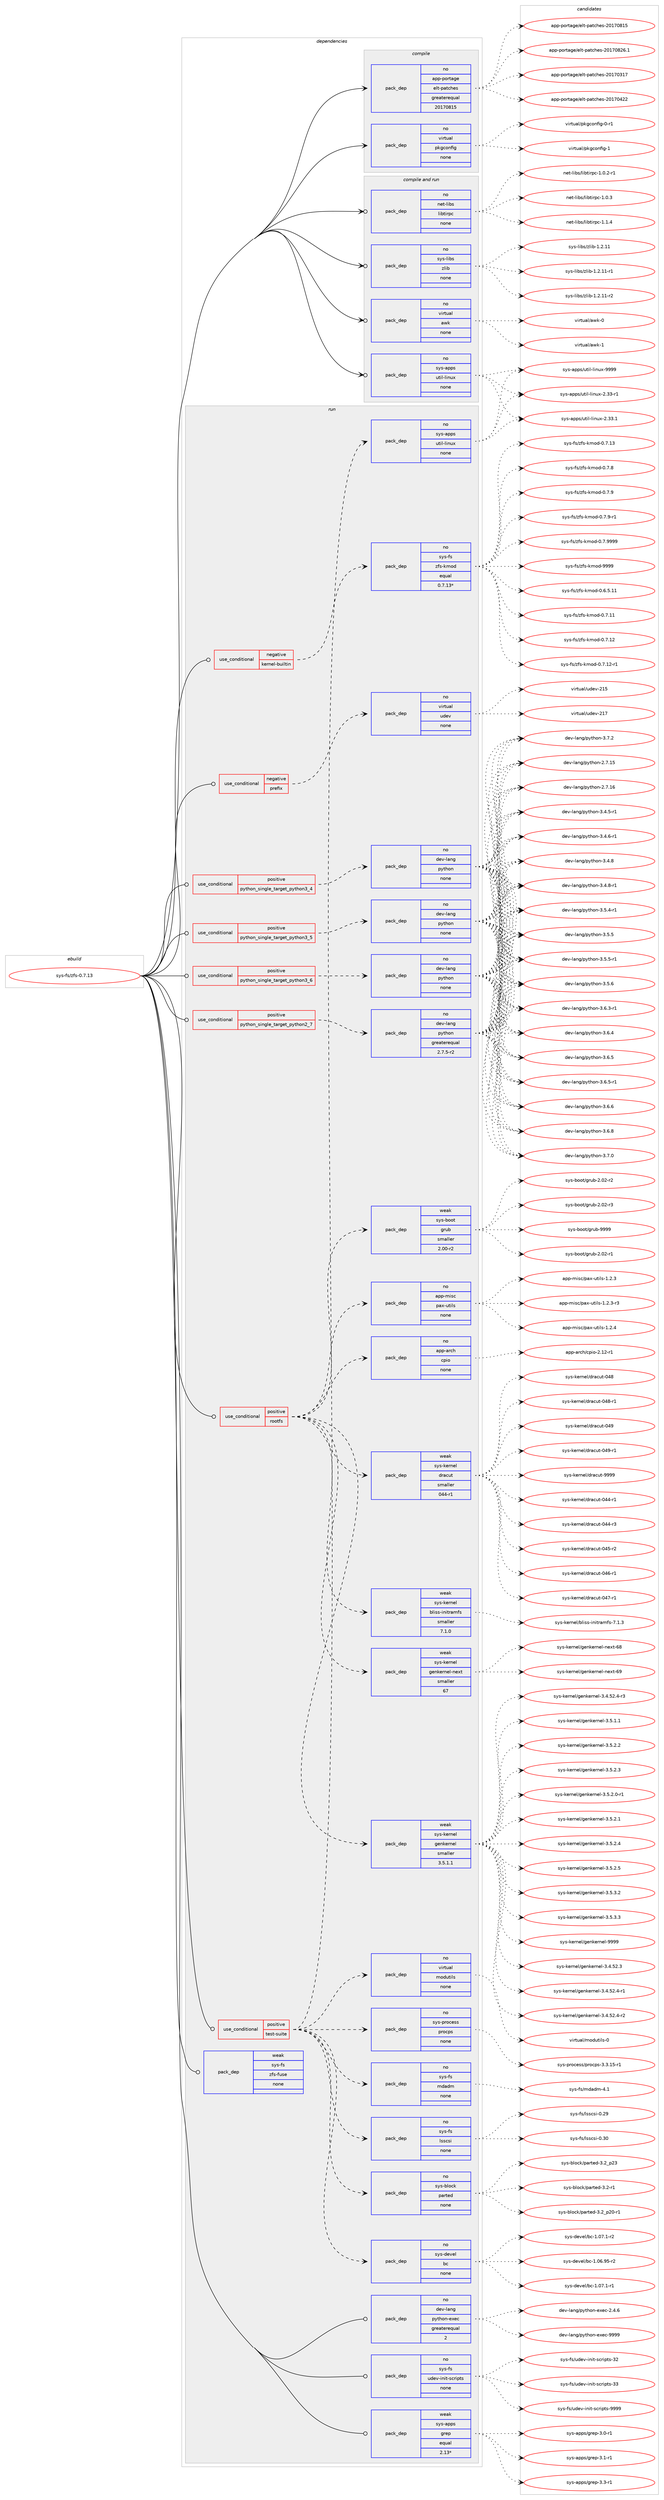 digraph prolog {

# *************
# Graph options
# *************

newrank=true;
concentrate=true;
compound=true;
graph [rankdir=LR,fontname=Helvetica,fontsize=10,ranksep=1.5];#, ranksep=2.5, nodesep=0.2];
edge  [arrowhead=vee];
node  [fontname=Helvetica,fontsize=10];

# **********
# The ebuild
# **********

subgraph cluster_leftcol {
color=gray;
rank=same;
label=<<i>ebuild</i>>;
id [label="sys-fs/zfs-0.7.13", color=red, width=4, href="../sys-fs/zfs-0.7.13.svg"];
}

# ****************
# The dependencies
# ****************

subgraph cluster_midcol {
color=gray;
label=<<i>dependencies</i>>;
subgraph cluster_compile {
fillcolor="#eeeeee";
style=filled;
label=<<i>compile</i>>;
subgraph pack2886 {
dependency3350 [label=<<TABLE BORDER="0" CELLBORDER="1" CELLSPACING="0" CELLPADDING="4" WIDTH="220"><TR><TD ROWSPAN="6" CELLPADDING="30">pack_dep</TD></TR><TR><TD WIDTH="110">no</TD></TR><TR><TD>app-portage</TD></TR><TR><TD>elt-patches</TD></TR><TR><TD>greaterequal</TD></TR><TR><TD>20170815</TD></TR></TABLE>>, shape=none, color=blue];
}
id:e -> dependency3350:w [weight=20,style="solid",arrowhead="vee"];
subgraph pack2887 {
dependency3351 [label=<<TABLE BORDER="0" CELLBORDER="1" CELLSPACING="0" CELLPADDING="4" WIDTH="220"><TR><TD ROWSPAN="6" CELLPADDING="30">pack_dep</TD></TR><TR><TD WIDTH="110">no</TD></TR><TR><TD>virtual</TD></TR><TR><TD>pkgconfig</TD></TR><TR><TD>none</TD></TR><TR><TD></TD></TR></TABLE>>, shape=none, color=blue];
}
id:e -> dependency3351:w [weight=20,style="solid",arrowhead="vee"];
}
subgraph cluster_compileandrun {
fillcolor="#eeeeee";
style=filled;
label=<<i>compile and run</i>>;
subgraph pack2888 {
dependency3352 [label=<<TABLE BORDER="0" CELLBORDER="1" CELLSPACING="0" CELLPADDING="4" WIDTH="220"><TR><TD ROWSPAN="6" CELLPADDING="30">pack_dep</TD></TR><TR><TD WIDTH="110">no</TD></TR><TR><TD>net-libs</TD></TR><TR><TD>libtirpc</TD></TR><TR><TD>none</TD></TR><TR><TD></TD></TR></TABLE>>, shape=none, color=blue];
}
id:e -> dependency3352:w [weight=20,style="solid",arrowhead="odotvee"];
subgraph pack2889 {
dependency3353 [label=<<TABLE BORDER="0" CELLBORDER="1" CELLSPACING="0" CELLPADDING="4" WIDTH="220"><TR><TD ROWSPAN="6" CELLPADDING="30">pack_dep</TD></TR><TR><TD WIDTH="110">no</TD></TR><TR><TD>sys-apps</TD></TR><TR><TD>util-linux</TD></TR><TR><TD>none</TD></TR><TR><TD></TD></TR></TABLE>>, shape=none, color=blue];
}
id:e -> dependency3353:w [weight=20,style="solid",arrowhead="odotvee"];
subgraph pack2890 {
dependency3354 [label=<<TABLE BORDER="0" CELLBORDER="1" CELLSPACING="0" CELLPADDING="4" WIDTH="220"><TR><TD ROWSPAN="6" CELLPADDING="30">pack_dep</TD></TR><TR><TD WIDTH="110">no</TD></TR><TR><TD>sys-libs</TD></TR><TR><TD>zlib</TD></TR><TR><TD>none</TD></TR><TR><TD></TD></TR></TABLE>>, shape=none, color=blue];
}
id:e -> dependency3354:w [weight=20,style="solid",arrowhead="odotvee"];
subgraph pack2891 {
dependency3355 [label=<<TABLE BORDER="0" CELLBORDER="1" CELLSPACING="0" CELLPADDING="4" WIDTH="220"><TR><TD ROWSPAN="6" CELLPADDING="30">pack_dep</TD></TR><TR><TD WIDTH="110">no</TD></TR><TR><TD>virtual</TD></TR><TR><TD>awk</TD></TR><TR><TD>none</TD></TR><TR><TD></TD></TR></TABLE>>, shape=none, color=blue];
}
id:e -> dependency3355:w [weight=20,style="solid",arrowhead="odotvee"];
}
subgraph cluster_run {
fillcolor="#eeeeee";
style=filled;
label=<<i>run</i>>;
subgraph cond372 {
dependency3356 [label=<<TABLE BORDER="0" CELLBORDER="1" CELLSPACING="0" CELLPADDING="4"><TR><TD ROWSPAN="3" CELLPADDING="10">use_conditional</TD></TR><TR><TD>negative</TD></TR><TR><TD>kernel-builtin</TD></TR></TABLE>>, shape=none, color=red];
subgraph pack2892 {
dependency3357 [label=<<TABLE BORDER="0" CELLBORDER="1" CELLSPACING="0" CELLPADDING="4" WIDTH="220"><TR><TD ROWSPAN="6" CELLPADDING="30">pack_dep</TD></TR><TR><TD WIDTH="110">no</TD></TR><TR><TD>sys-fs</TD></TR><TR><TD>zfs-kmod</TD></TR><TR><TD>equal</TD></TR><TR><TD>0.7.13*</TD></TR></TABLE>>, shape=none, color=blue];
}
dependency3356:e -> dependency3357:w [weight=20,style="dashed",arrowhead="vee"];
}
id:e -> dependency3356:w [weight=20,style="solid",arrowhead="odot"];
subgraph cond373 {
dependency3358 [label=<<TABLE BORDER="0" CELLBORDER="1" CELLSPACING="0" CELLPADDING="4"><TR><TD ROWSPAN="3" CELLPADDING="10">use_conditional</TD></TR><TR><TD>negative</TD></TR><TR><TD>prefix</TD></TR></TABLE>>, shape=none, color=red];
subgraph pack2893 {
dependency3359 [label=<<TABLE BORDER="0" CELLBORDER="1" CELLSPACING="0" CELLPADDING="4" WIDTH="220"><TR><TD ROWSPAN="6" CELLPADDING="30">pack_dep</TD></TR><TR><TD WIDTH="110">no</TD></TR><TR><TD>virtual</TD></TR><TR><TD>udev</TD></TR><TR><TD>none</TD></TR><TR><TD></TD></TR></TABLE>>, shape=none, color=blue];
}
dependency3358:e -> dependency3359:w [weight=20,style="dashed",arrowhead="vee"];
}
id:e -> dependency3358:w [weight=20,style="solid",arrowhead="odot"];
subgraph cond374 {
dependency3360 [label=<<TABLE BORDER="0" CELLBORDER="1" CELLSPACING="0" CELLPADDING="4"><TR><TD ROWSPAN="3" CELLPADDING="10">use_conditional</TD></TR><TR><TD>positive</TD></TR><TR><TD>python_single_target_python2_7</TD></TR></TABLE>>, shape=none, color=red];
subgraph pack2894 {
dependency3361 [label=<<TABLE BORDER="0" CELLBORDER="1" CELLSPACING="0" CELLPADDING="4" WIDTH="220"><TR><TD ROWSPAN="6" CELLPADDING="30">pack_dep</TD></TR><TR><TD WIDTH="110">no</TD></TR><TR><TD>dev-lang</TD></TR><TR><TD>python</TD></TR><TR><TD>greaterequal</TD></TR><TR><TD>2.7.5-r2</TD></TR></TABLE>>, shape=none, color=blue];
}
dependency3360:e -> dependency3361:w [weight=20,style="dashed",arrowhead="vee"];
}
id:e -> dependency3360:w [weight=20,style="solid",arrowhead="odot"];
subgraph cond375 {
dependency3362 [label=<<TABLE BORDER="0" CELLBORDER="1" CELLSPACING="0" CELLPADDING="4"><TR><TD ROWSPAN="3" CELLPADDING="10">use_conditional</TD></TR><TR><TD>positive</TD></TR><TR><TD>python_single_target_python3_4</TD></TR></TABLE>>, shape=none, color=red];
subgraph pack2895 {
dependency3363 [label=<<TABLE BORDER="0" CELLBORDER="1" CELLSPACING="0" CELLPADDING="4" WIDTH="220"><TR><TD ROWSPAN="6" CELLPADDING="30">pack_dep</TD></TR><TR><TD WIDTH="110">no</TD></TR><TR><TD>dev-lang</TD></TR><TR><TD>python</TD></TR><TR><TD>none</TD></TR><TR><TD></TD></TR></TABLE>>, shape=none, color=blue];
}
dependency3362:e -> dependency3363:w [weight=20,style="dashed",arrowhead="vee"];
}
id:e -> dependency3362:w [weight=20,style="solid",arrowhead="odot"];
subgraph cond376 {
dependency3364 [label=<<TABLE BORDER="0" CELLBORDER="1" CELLSPACING="0" CELLPADDING="4"><TR><TD ROWSPAN="3" CELLPADDING="10">use_conditional</TD></TR><TR><TD>positive</TD></TR><TR><TD>python_single_target_python3_5</TD></TR></TABLE>>, shape=none, color=red];
subgraph pack2896 {
dependency3365 [label=<<TABLE BORDER="0" CELLBORDER="1" CELLSPACING="0" CELLPADDING="4" WIDTH="220"><TR><TD ROWSPAN="6" CELLPADDING="30">pack_dep</TD></TR><TR><TD WIDTH="110">no</TD></TR><TR><TD>dev-lang</TD></TR><TR><TD>python</TD></TR><TR><TD>none</TD></TR><TR><TD></TD></TR></TABLE>>, shape=none, color=blue];
}
dependency3364:e -> dependency3365:w [weight=20,style="dashed",arrowhead="vee"];
}
id:e -> dependency3364:w [weight=20,style="solid",arrowhead="odot"];
subgraph cond377 {
dependency3366 [label=<<TABLE BORDER="0" CELLBORDER="1" CELLSPACING="0" CELLPADDING="4"><TR><TD ROWSPAN="3" CELLPADDING="10">use_conditional</TD></TR><TR><TD>positive</TD></TR><TR><TD>python_single_target_python3_6</TD></TR></TABLE>>, shape=none, color=red];
subgraph pack2897 {
dependency3367 [label=<<TABLE BORDER="0" CELLBORDER="1" CELLSPACING="0" CELLPADDING="4" WIDTH="220"><TR><TD ROWSPAN="6" CELLPADDING="30">pack_dep</TD></TR><TR><TD WIDTH="110">no</TD></TR><TR><TD>dev-lang</TD></TR><TR><TD>python</TD></TR><TR><TD>none</TD></TR><TR><TD></TD></TR></TABLE>>, shape=none, color=blue];
}
dependency3366:e -> dependency3367:w [weight=20,style="dashed",arrowhead="vee"];
}
id:e -> dependency3366:w [weight=20,style="solid",arrowhead="odot"];
subgraph cond378 {
dependency3368 [label=<<TABLE BORDER="0" CELLBORDER="1" CELLSPACING="0" CELLPADDING="4"><TR><TD ROWSPAN="3" CELLPADDING="10">use_conditional</TD></TR><TR><TD>positive</TD></TR><TR><TD>rootfs</TD></TR></TABLE>>, shape=none, color=red];
subgraph pack2898 {
dependency3369 [label=<<TABLE BORDER="0" CELLBORDER="1" CELLSPACING="0" CELLPADDING="4" WIDTH="220"><TR><TD ROWSPAN="6" CELLPADDING="30">pack_dep</TD></TR><TR><TD WIDTH="110">no</TD></TR><TR><TD>app-arch</TD></TR><TR><TD>cpio</TD></TR><TR><TD>none</TD></TR><TR><TD></TD></TR></TABLE>>, shape=none, color=blue];
}
dependency3368:e -> dependency3369:w [weight=20,style="dashed",arrowhead="vee"];
subgraph pack2899 {
dependency3370 [label=<<TABLE BORDER="0" CELLBORDER="1" CELLSPACING="0" CELLPADDING="4" WIDTH="220"><TR><TD ROWSPAN="6" CELLPADDING="30">pack_dep</TD></TR><TR><TD WIDTH="110">no</TD></TR><TR><TD>app-misc</TD></TR><TR><TD>pax-utils</TD></TR><TR><TD>none</TD></TR><TR><TD></TD></TR></TABLE>>, shape=none, color=blue];
}
dependency3368:e -> dependency3370:w [weight=20,style="dashed",arrowhead="vee"];
subgraph pack2900 {
dependency3371 [label=<<TABLE BORDER="0" CELLBORDER="1" CELLSPACING="0" CELLPADDING="4" WIDTH="220"><TR><TD ROWSPAN="6" CELLPADDING="30">pack_dep</TD></TR><TR><TD WIDTH="110">weak</TD></TR><TR><TD>sys-boot</TD></TR><TR><TD>grub</TD></TR><TR><TD>smaller</TD></TR><TR><TD>2.00-r2</TD></TR></TABLE>>, shape=none, color=blue];
}
dependency3368:e -> dependency3371:w [weight=20,style="dashed",arrowhead="vee"];
subgraph pack2901 {
dependency3372 [label=<<TABLE BORDER="0" CELLBORDER="1" CELLSPACING="0" CELLPADDING="4" WIDTH="220"><TR><TD ROWSPAN="6" CELLPADDING="30">pack_dep</TD></TR><TR><TD WIDTH="110">weak</TD></TR><TR><TD>sys-kernel</TD></TR><TR><TD>genkernel</TD></TR><TR><TD>smaller</TD></TR><TR><TD>3.5.1.1</TD></TR></TABLE>>, shape=none, color=blue];
}
dependency3368:e -> dependency3372:w [weight=20,style="dashed",arrowhead="vee"];
subgraph pack2902 {
dependency3373 [label=<<TABLE BORDER="0" CELLBORDER="1" CELLSPACING="0" CELLPADDING="4" WIDTH="220"><TR><TD ROWSPAN="6" CELLPADDING="30">pack_dep</TD></TR><TR><TD WIDTH="110">weak</TD></TR><TR><TD>sys-kernel</TD></TR><TR><TD>genkernel-next</TD></TR><TR><TD>smaller</TD></TR><TR><TD>67</TD></TR></TABLE>>, shape=none, color=blue];
}
dependency3368:e -> dependency3373:w [weight=20,style="dashed",arrowhead="vee"];
subgraph pack2903 {
dependency3374 [label=<<TABLE BORDER="0" CELLBORDER="1" CELLSPACING="0" CELLPADDING="4" WIDTH="220"><TR><TD ROWSPAN="6" CELLPADDING="30">pack_dep</TD></TR><TR><TD WIDTH="110">weak</TD></TR><TR><TD>sys-kernel</TD></TR><TR><TD>bliss-initramfs</TD></TR><TR><TD>smaller</TD></TR><TR><TD>7.1.0</TD></TR></TABLE>>, shape=none, color=blue];
}
dependency3368:e -> dependency3374:w [weight=20,style="dashed",arrowhead="vee"];
subgraph pack2904 {
dependency3375 [label=<<TABLE BORDER="0" CELLBORDER="1" CELLSPACING="0" CELLPADDING="4" WIDTH="220"><TR><TD ROWSPAN="6" CELLPADDING="30">pack_dep</TD></TR><TR><TD WIDTH="110">weak</TD></TR><TR><TD>sys-kernel</TD></TR><TR><TD>dracut</TD></TR><TR><TD>smaller</TD></TR><TR><TD>044-r1</TD></TR></TABLE>>, shape=none, color=blue];
}
dependency3368:e -> dependency3375:w [weight=20,style="dashed",arrowhead="vee"];
}
id:e -> dependency3368:w [weight=20,style="solid",arrowhead="odot"];
subgraph cond379 {
dependency3376 [label=<<TABLE BORDER="0" CELLBORDER="1" CELLSPACING="0" CELLPADDING="4"><TR><TD ROWSPAN="3" CELLPADDING="10">use_conditional</TD></TR><TR><TD>positive</TD></TR><TR><TD>test-suite</TD></TR></TABLE>>, shape=none, color=red];
subgraph pack2905 {
dependency3377 [label=<<TABLE BORDER="0" CELLBORDER="1" CELLSPACING="0" CELLPADDING="4" WIDTH="220"><TR><TD ROWSPAN="6" CELLPADDING="30">pack_dep</TD></TR><TR><TD WIDTH="110">no</TD></TR><TR><TD>sys-apps</TD></TR><TR><TD>util-linux</TD></TR><TR><TD>none</TD></TR><TR><TD></TD></TR></TABLE>>, shape=none, color=blue];
}
dependency3376:e -> dependency3377:w [weight=20,style="dashed",arrowhead="vee"];
subgraph pack2906 {
dependency3378 [label=<<TABLE BORDER="0" CELLBORDER="1" CELLSPACING="0" CELLPADDING="4" WIDTH="220"><TR><TD ROWSPAN="6" CELLPADDING="30">pack_dep</TD></TR><TR><TD WIDTH="110">no</TD></TR><TR><TD>sys-devel</TD></TR><TR><TD>bc</TD></TR><TR><TD>none</TD></TR><TR><TD></TD></TR></TABLE>>, shape=none, color=blue];
}
dependency3376:e -> dependency3378:w [weight=20,style="dashed",arrowhead="vee"];
subgraph pack2907 {
dependency3379 [label=<<TABLE BORDER="0" CELLBORDER="1" CELLSPACING="0" CELLPADDING="4" WIDTH="220"><TR><TD ROWSPAN="6" CELLPADDING="30">pack_dep</TD></TR><TR><TD WIDTH="110">no</TD></TR><TR><TD>sys-block</TD></TR><TR><TD>parted</TD></TR><TR><TD>none</TD></TR><TR><TD></TD></TR></TABLE>>, shape=none, color=blue];
}
dependency3376:e -> dependency3379:w [weight=20,style="dashed",arrowhead="vee"];
subgraph pack2908 {
dependency3380 [label=<<TABLE BORDER="0" CELLBORDER="1" CELLSPACING="0" CELLPADDING="4" WIDTH="220"><TR><TD ROWSPAN="6" CELLPADDING="30">pack_dep</TD></TR><TR><TD WIDTH="110">no</TD></TR><TR><TD>sys-fs</TD></TR><TR><TD>lsscsi</TD></TR><TR><TD>none</TD></TR><TR><TD></TD></TR></TABLE>>, shape=none, color=blue];
}
dependency3376:e -> dependency3380:w [weight=20,style="dashed",arrowhead="vee"];
subgraph pack2909 {
dependency3381 [label=<<TABLE BORDER="0" CELLBORDER="1" CELLSPACING="0" CELLPADDING="4" WIDTH="220"><TR><TD ROWSPAN="6" CELLPADDING="30">pack_dep</TD></TR><TR><TD WIDTH="110">no</TD></TR><TR><TD>sys-fs</TD></TR><TR><TD>mdadm</TD></TR><TR><TD>none</TD></TR><TR><TD></TD></TR></TABLE>>, shape=none, color=blue];
}
dependency3376:e -> dependency3381:w [weight=20,style="dashed",arrowhead="vee"];
subgraph pack2910 {
dependency3382 [label=<<TABLE BORDER="0" CELLBORDER="1" CELLSPACING="0" CELLPADDING="4" WIDTH="220"><TR><TD ROWSPAN="6" CELLPADDING="30">pack_dep</TD></TR><TR><TD WIDTH="110">no</TD></TR><TR><TD>sys-process</TD></TR><TR><TD>procps</TD></TR><TR><TD>none</TD></TR><TR><TD></TD></TR></TABLE>>, shape=none, color=blue];
}
dependency3376:e -> dependency3382:w [weight=20,style="dashed",arrowhead="vee"];
subgraph pack2911 {
dependency3383 [label=<<TABLE BORDER="0" CELLBORDER="1" CELLSPACING="0" CELLPADDING="4" WIDTH="220"><TR><TD ROWSPAN="6" CELLPADDING="30">pack_dep</TD></TR><TR><TD WIDTH="110">no</TD></TR><TR><TD>virtual</TD></TR><TR><TD>modutils</TD></TR><TR><TD>none</TD></TR><TR><TD></TD></TR></TABLE>>, shape=none, color=blue];
}
dependency3376:e -> dependency3383:w [weight=20,style="dashed",arrowhead="vee"];
}
id:e -> dependency3376:w [weight=20,style="solid",arrowhead="odot"];
subgraph pack2912 {
dependency3384 [label=<<TABLE BORDER="0" CELLBORDER="1" CELLSPACING="0" CELLPADDING="4" WIDTH="220"><TR><TD ROWSPAN="6" CELLPADDING="30">pack_dep</TD></TR><TR><TD WIDTH="110">no</TD></TR><TR><TD>dev-lang</TD></TR><TR><TD>python-exec</TD></TR><TR><TD>greaterequal</TD></TR><TR><TD>2</TD></TR></TABLE>>, shape=none, color=blue];
}
id:e -> dependency3384:w [weight=20,style="solid",arrowhead="odot"];
subgraph pack2913 {
dependency3385 [label=<<TABLE BORDER="0" CELLBORDER="1" CELLSPACING="0" CELLPADDING="4" WIDTH="220"><TR><TD ROWSPAN="6" CELLPADDING="30">pack_dep</TD></TR><TR><TD WIDTH="110">no</TD></TR><TR><TD>sys-fs</TD></TR><TR><TD>udev-init-scripts</TD></TR><TR><TD>none</TD></TR><TR><TD></TD></TR></TABLE>>, shape=none, color=blue];
}
id:e -> dependency3385:w [weight=20,style="solid",arrowhead="odot"];
subgraph pack2914 {
dependency3386 [label=<<TABLE BORDER="0" CELLBORDER="1" CELLSPACING="0" CELLPADDING="4" WIDTH="220"><TR><TD ROWSPAN="6" CELLPADDING="30">pack_dep</TD></TR><TR><TD WIDTH="110">weak</TD></TR><TR><TD>sys-apps</TD></TR><TR><TD>grep</TD></TR><TR><TD>equal</TD></TR><TR><TD>2.13*</TD></TR></TABLE>>, shape=none, color=blue];
}
id:e -> dependency3386:w [weight=20,style="solid",arrowhead="odot"];
subgraph pack2915 {
dependency3387 [label=<<TABLE BORDER="0" CELLBORDER="1" CELLSPACING="0" CELLPADDING="4" WIDTH="220"><TR><TD ROWSPAN="6" CELLPADDING="30">pack_dep</TD></TR><TR><TD WIDTH="110">weak</TD></TR><TR><TD>sys-fs</TD></TR><TR><TD>zfs-fuse</TD></TR><TR><TD>none</TD></TR><TR><TD></TD></TR></TABLE>>, shape=none, color=blue];
}
id:e -> dependency3387:w [weight=20,style="solid",arrowhead="odot"];
}
}

# **************
# The candidates
# **************

subgraph cluster_choices {
rank=same;
color=gray;
label=<<i>candidates</i>>;

subgraph choice2886 {
color=black;
nodesep=1;
choice97112112451121111141169710310147101108116451129711699104101115455048495548514955 [label="app-portage/elt-patches-20170317", color=red, width=4,href="../app-portage/elt-patches-20170317.svg"];
choice97112112451121111141169710310147101108116451129711699104101115455048495548525050 [label="app-portage/elt-patches-20170422", color=red, width=4,href="../app-portage/elt-patches-20170422.svg"];
choice97112112451121111141169710310147101108116451129711699104101115455048495548564953 [label="app-portage/elt-patches-20170815", color=red, width=4,href="../app-portage/elt-patches-20170815.svg"];
choice971121124511211111411697103101471011081164511297116991041011154550484955485650544649 [label="app-portage/elt-patches-20170826.1", color=red, width=4,href="../app-portage/elt-patches-20170826.1.svg"];
dependency3350:e -> choice97112112451121111141169710310147101108116451129711699104101115455048495548514955:w [style=dotted,weight="100"];
dependency3350:e -> choice97112112451121111141169710310147101108116451129711699104101115455048495548525050:w [style=dotted,weight="100"];
dependency3350:e -> choice97112112451121111141169710310147101108116451129711699104101115455048495548564953:w [style=dotted,weight="100"];
dependency3350:e -> choice971121124511211111411697103101471011081164511297116991041011154550484955485650544649:w [style=dotted,weight="100"];
}
subgraph choice2887 {
color=black;
nodesep=1;
choice11810511411611797108471121071039911111010210510345484511449 [label="virtual/pkgconfig-0-r1", color=red, width=4,href="../virtual/pkgconfig-0-r1.svg"];
choice1181051141161179710847112107103991111101021051034549 [label="virtual/pkgconfig-1", color=red, width=4,href="../virtual/pkgconfig-1.svg"];
dependency3351:e -> choice11810511411611797108471121071039911111010210510345484511449:w [style=dotted,weight="100"];
dependency3351:e -> choice1181051141161179710847112107103991111101021051034549:w [style=dotted,weight="100"];
}
subgraph choice2888 {
color=black;
nodesep=1;
choice11010111645108105981154710810598116105114112994549464846504511449 [label="net-libs/libtirpc-1.0.2-r1", color=red, width=4,href="../net-libs/libtirpc-1.0.2-r1.svg"];
choice1101011164510810598115471081059811610511411299454946484651 [label="net-libs/libtirpc-1.0.3", color=red, width=4,href="../net-libs/libtirpc-1.0.3.svg"];
choice1101011164510810598115471081059811610511411299454946494652 [label="net-libs/libtirpc-1.1.4", color=red, width=4,href="../net-libs/libtirpc-1.1.4.svg"];
dependency3352:e -> choice11010111645108105981154710810598116105114112994549464846504511449:w [style=dotted,weight="100"];
dependency3352:e -> choice1101011164510810598115471081059811610511411299454946484651:w [style=dotted,weight="100"];
dependency3352:e -> choice1101011164510810598115471081059811610511411299454946494652:w [style=dotted,weight="100"];
}
subgraph choice2889 {
color=black;
nodesep=1;
choice1151211154597112112115471171161051084510810511011712045504651514511449 [label="sys-apps/util-linux-2.33-r1", color=red, width=4,href="../sys-apps/util-linux-2.33-r1.svg"];
choice1151211154597112112115471171161051084510810511011712045504651514649 [label="sys-apps/util-linux-2.33.1", color=red, width=4,href="../sys-apps/util-linux-2.33.1.svg"];
choice115121115459711211211547117116105108451081051101171204557575757 [label="sys-apps/util-linux-9999", color=red, width=4,href="../sys-apps/util-linux-9999.svg"];
dependency3353:e -> choice1151211154597112112115471171161051084510810511011712045504651514511449:w [style=dotted,weight="100"];
dependency3353:e -> choice1151211154597112112115471171161051084510810511011712045504651514649:w [style=dotted,weight="100"];
dependency3353:e -> choice115121115459711211211547117116105108451081051101171204557575757:w [style=dotted,weight="100"];
}
subgraph choice2890 {
color=black;
nodesep=1;
choice1151211154510810598115471221081059845494650464949 [label="sys-libs/zlib-1.2.11", color=red, width=4,href="../sys-libs/zlib-1.2.11.svg"];
choice11512111545108105981154712210810598454946504649494511449 [label="sys-libs/zlib-1.2.11-r1", color=red, width=4,href="../sys-libs/zlib-1.2.11-r1.svg"];
choice11512111545108105981154712210810598454946504649494511450 [label="sys-libs/zlib-1.2.11-r2", color=red, width=4,href="../sys-libs/zlib-1.2.11-r2.svg"];
dependency3354:e -> choice1151211154510810598115471221081059845494650464949:w [style=dotted,weight="100"];
dependency3354:e -> choice11512111545108105981154712210810598454946504649494511449:w [style=dotted,weight="100"];
dependency3354:e -> choice11512111545108105981154712210810598454946504649494511450:w [style=dotted,weight="100"];
}
subgraph choice2891 {
color=black;
nodesep=1;
choice1181051141161179710847971191074548 [label="virtual/awk-0", color=red, width=4,href="../virtual/awk-0.svg"];
choice1181051141161179710847971191074549 [label="virtual/awk-1", color=red, width=4,href="../virtual/awk-1.svg"];
dependency3355:e -> choice1181051141161179710847971191074548:w [style=dotted,weight="100"];
dependency3355:e -> choice1181051141161179710847971191074549:w [style=dotted,weight="100"];
}
subgraph choice2892 {
color=black;
nodesep=1;
choice115121115451021154712210211545107109111100454846544653464949 [label="sys-fs/zfs-kmod-0.6.5.11", color=red, width=4,href="../sys-fs/zfs-kmod-0.6.5.11.svg"];
choice11512111545102115471221021154510710911110045484655464949 [label="sys-fs/zfs-kmod-0.7.11", color=red, width=4,href="../sys-fs/zfs-kmod-0.7.11.svg"];
choice11512111545102115471221021154510710911110045484655464950 [label="sys-fs/zfs-kmod-0.7.12", color=red, width=4,href="../sys-fs/zfs-kmod-0.7.12.svg"];
choice115121115451021154712210211545107109111100454846554649504511449 [label="sys-fs/zfs-kmod-0.7.12-r1", color=red, width=4,href="../sys-fs/zfs-kmod-0.7.12-r1.svg"];
choice11512111545102115471221021154510710911110045484655464951 [label="sys-fs/zfs-kmod-0.7.13", color=red, width=4,href="../sys-fs/zfs-kmod-0.7.13.svg"];
choice115121115451021154712210211545107109111100454846554656 [label="sys-fs/zfs-kmod-0.7.8", color=red, width=4,href="../sys-fs/zfs-kmod-0.7.8.svg"];
choice115121115451021154712210211545107109111100454846554657 [label="sys-fs/zfs-kmod-0.7.9", color=red, width=4,href="../sys-fs/zfs-kmod-0.7.9.svg"];
choice1151211154510211547122102115451071091111004548465546574511449 [label="sys-fs/zfs-kmod-0.7.9-r1", color=red, width=4,href="../sys-fs/zfs-kmod-0.7.9-r1.svg"];
choice115121115451021154712210211545107109111100454846554657575757 [label="sys-fs/zfs-kmod-0.7.9999", color=red, width=4,href="../sys-fs/zfs-kmod-0.7.9999.svg"];
choice1151211154510211547122102115451071091111004557575757 [label="sys-fs/zfs-kmod-9999", color=red, width=4,href="../sys-fs/zfs-kmod-9999.svg"];
dependency3357:e -> choice115121115451021154712210211545107109111100454846544653464949:w [style=dotted,weight="100"];
dependency3357:e -> choice11512111545102115471221021154510710911110045484655464949:w [style=dotted,weight="100"];
dependency3357:e -> choice11512111545102115471221021154510710911110045484655464950:w [style=dotted,weight="100"];
dependency3357:e -> choice115121115451021154712210211545107109111100454846554649504511449:w [style=dotted,weight="100"];
dependency3357:e -> choice11512111545102115471221021154510710911110045484655464951:w [style=dotted,weight="100"];
dependency3357:e -> choice115121115451021154712210211545107109111100454846554656:w [style=dotted,weight="100"];
dependency3357:e -> choice115121115451021154712210211545107109111100454846554657:w [style=dotted,weight="100"];
dependency3357:e -> choice1151211154510211547122102115451071091111004548465546574511449:w [style=dotted,weight="100"];
dependency3357:e -> choice115121115451021154712210211545107109111100454846554657575757:w [style=dotted,weight="100"];
dependency3357:e -> choice1151211154510211547122102115451071091111004557575757:w [style=dotted,weight="100"];
}
subgraph choice2893 {
color=black;
nodesep=1;
choice118105114116117971084711710010111845504953 [label="virtual/udev-215", color=red, width=4,href="../virtual/udev-215.svg"];
choice118105114116117971084711710010111845504955 [label="virtual/udev-217", color=red, width=4,href="../virtual/udev-217.svg"];
dependency3359:e -> choice118105114116117971084711710010111845504953:w [style=dotted,weight="100"];
dependency3359:e -> choice118105114116117971084711710010111845504955:w [style=dotted,weight="100"];
}
subgraph choice2894 {
color=black;
nodesep=1;
choice10010111845108971101034711212111610411111045504655464953 [label="dev-lang/python-2.7.15", color=red, width=4,href="../dev-lang/python-2.7.15.svg"];
choice10010111845108971101034711212111610411111045504655464954 [label="dev-lang/python-2.7.16", color=red, width=4,href="../dev-lang/python-2.7.16.svg"];
choice1001011184510897110103471121211161041111104551465246534511449 [label="dev-lang/python-3.4.5-r1", color=red, width=4,href="../dev-lang/python-3.4.5-r1.svg"];
choice1001011184510897110103471121211161041111104551465246544511449 [label="dev-lang/python-3.4.6-r1", color=red, width=4,href="../dev-lang/python-3.4.6-r1.svg"];
choice100101118451089711010347112121116104111110455146524656 [label="dev-lang/python-3.4.8", color=red, width=4,href="../dev-lang/python-3.4.8.svg"];
choice1001011184510897110103471121211161041111104551465246564511449 [label="dev-lang/python-3.4.8-r1", color=red, width=4,href="../dev-lang/python-3.4.8-r1.svg"];
choice1001011184510897110103471121211161041111104551465346524511449 [label="dev-lang/python-3.5.4-r1", color=red, width=4,href="../dev-lang/python-3.5.4-r1.svg"];
choice100101118451089711010347112121116104111110455146534653 [label="dev-lang/python-3.5.5", color=red, width=4,href="../dev-lang/python-3.5.5.svg"];
choice1001011184510897110103471121211161041111104551465346534511449 [label="dev-lang/python-3.5.5-r1", color=red, width=4,href="../dev-lang/python-3.5.5-r1.svg"];
choice100101118451089711010347112121116104111110455146534654 [label="dev-lang/python-3.5.6", color=red, width=4,href="../dev-lang/python-3.5.6.svg"];
choice1001011184510897110103471121211161041111104551465446514511449 [label="dev-lang/python-3.6.3-r1", color=red, width=4,href="../dev-lang/python-3.6.3-r1.svg"];
choice100101118451089711010347112121116104111110455146544652 [label="dev-lang/python-3.6.4", color=red, width=4,href="../dev-lang/python-3.6.4.svg"];
choice100101118451089711010347112121116104111110455146544653 [label="dev-lang/python-3.6.5", color=red, width=4,href="../dev-lang/python-3.6.5.svg"];
choice1001011184510897110103471121211161041111104551465446534511449 [label="dev-lang/python-3.6.5-r1", color=red, width=4,href="../dev-lang/python-3.6.5-r1.svg"];
choice100101118451089711010347112121116104111110455146544654 [label="dev-lang/python-3.6.6", color=red, width=4,href="../dev-lang/python-3.6.6.svg"];
choice100101118451089711010347112121116104111110455146544656 [label="dev-lang/python-3.6.8", color=red, width=4,href="../dev-lang/python-3.6.8.svg"];
choice100101118451089711010347112121116104111110455146554648 [label="dev-lang/python-3.7.0", color=red, width=4,href="../dev-lang/python-3.7.0.svg"];
choice100101118451089711010347112121116104111110455146554650 [label="dev-lang/python-3.7.2", color=red, width=4,href="../dev-lang/python-3.7.2.svg"];
dependency3361:e -> choice10010111845108971101034711212111610411111045504655464953:w [style=dotted,weight="100"];
dependency3361:e -> choice10010111845108971101034711212111610411111045504655464954:w [style=dotted,weight="100"];
dependency3361:e -> choice1001011184510897110103471121211161041111104551465246534511449:w [style=dotted,weight="100"];
dependency3361:e -> choice1001011184510897110103471121211161041111104551465246544511449:w [style=dotted,weight="100"];
dependency3361:e -> choice100101118451089711010347112121116104111110455146524656:w [style=dotted,weight="100"];
dependency3361:e -> choice1001011184510897110103471121211161041111104551465246564511449:w [style=dotted,weight="100"];
dependency3361:e -> choice1001011184510897110103471121211161041111104551465346524511449:w [style=dotted,weight="100"];
dependency3361:e -> choice100101118451089711010347112121116104111110455146534653:w [style=dotted,weight="100"];
dependency3361:e -> choice1001011184510897110103471121211161041111104551465346534511449:w [style=dotted,weight="100"];
dependency3361:e -> choice100101118451089711010347112121116104111110455146534654:w [style=dotted,weight="100"];
dependency3361:e -> choice1001011184510897110103471121211161041111104551465446514511449:w [style=dotted,weight="100"];
dependency3361:e -> choice100101118451089711010347112121116104111110455146544652:w [style=dotted,weight="100"];
dependency3361:e -> choice100101118451089711010347112121116104111110455146544653:w [style=dotted,weight="100"];
dependency3361:e -> choice1001011184510897110103471121211161041111104551465446534511449:w [style=dotted,weight="100"];
dependency3361:e -> choice100101118451089711010347112121116104111110455146544654:w [style=dotted,weight="100"];
dependency3361:e -> choice100101118451089711010347112121116104111110455146544656:w [style=dotted,weight="100"];
dependency3361:e -> choice100101118451089711010347112121116104111110455146554648:w [style=dotted,weight="100"];
dependency3361:e -> choice100101118451089711010347112121116104111110455146554650:w [style=dotted,weight="100"];
}
subgraph choice2895 {
color=black;
nodesep=1;
choice10010111845108971101034711212111610411111045504655464953 [label="dev-lang/python-2.7.15", color=red, width=4,href="../dev-lang/python-2.7.15.svg"];
choice10010111845108971101034711212111610411111045504655464954 [label="dev-lang/python-2.7.16", color=red, width=4,href="../dev-lang/python-2.7.16.svg"];
choice1001011184510897110103471121211161041111104551465246534511449 [label="dev-lang/python-3.4.5-r1", color=red, width=4,href="../dev-lang/python-3.4.5-r1.svg"];
choice1001011184510897110103471121211161041111104551465246544511449 [label="dev-lang/python-3.4.6-r1", color=red, width=4,href="../dev-lang/python-3.4.6-r1.svg"];
choice100101118451089711010347112121116104111110455146524656 [label="dev-lang/python-3.4.8", color=red, width=4,href="../dev-lang/python-3.4.8.svg"];
choice1001011184510897110103471121211161041111104551465246564511449 [label="dev-lang/python-3.4.8-r1", color=red, width=4,href="../dev-lang/python-3.4.8-r1.svg"];
choice1001011184510897110103471121211161041111104551465346524511449 [label="dev-lang/python-3.5.4-r1", color=red, width=4,href="../dev-lang/python-3.5.4-r1.svg"];
choice100101118451089711010347112121116104111110455146534653 [label="dev-lang/python-3.5.5", color=red, width=4,href="../dev-lang/python-3.5.5.svg"];
choice1001011184510897110103471121211161041111104551465346534511449 [label="dev-lang/python-3.5.5-r1", color=red, width=4,href="../dev-lang/python-3.5.5-r1.svg"];
choice100101118451089711010347112121116104111110455146534654 [label="dev-lang/python-3.5.6", color=red, width=4,href="../dev-lang/python-3.5.6.svg"];
choice1001011184510897110103471121211161041111104551465446514511449 [label="dev-lang/python-3.6.3-r1", color=red, width=4,href="../dev-lang/python-3.6.3-r1.svg"];
choice100101118451089711010347112121116104111110455146544652 [label="dev-lang/python-3.6.4", color=red, width=4,href="../dev-lang/python-3.6.4.svg"];
choice100101118451089711010347112121116104111110455146544653 [label="dev-lang/python-3.6.5", color=red, width=4,href="../dev-lang/python-3.6.5.svg"];
choice1001011184510897110103471121211161041111104551465446534511449 [label="dev-lang/python-3.6.5-r1", color=red, width=4,href="../dev-lang/python-3.6.5-r1.svg"];
choice100101118451089711010347112121116104111110455146544654 [label="dev-lang/python-3.6.6", color=red, width=4,href="../dev-lang/python-3.6.6.svg"];
choice100101118451089711010347112121116104111110455146544656 [label="dev-lang/python-3.6.8", color=red, width=4,href="../dev-lang/python-3.6.8.svg"];
choice100101118451089711010347112121116104111110455146554648 [label="dev-lang/python-3.7.0", color=red, width=4,href="../dev-lang/python-3.7.0.svg"];
choice100101118451089711010347112121116104111110455146554650 [label="dev-lang/python-3.7.2", color=red, width=4,href="../dev-lang/python-3.7.2.svg"];
dependency3363:e -> choice10010111845108971101034711212111610411111045504655464953:w [style=dotted,weight="100"];
dependency3363:e -> choice10010111845108971101034711212111610411111045504655464954:w [style=dotted,weight="100"];
dependency3363:e -> choice1001011184510897110103471121211161041111104551465246534511449:w [style=dotted,weight="100"];
dependency3363:e -> choice1001011184510897110103471121211161041111104551465246544511449:w [style=dotted,weight="100"];
dependency3363:e -> choice100101118451089711010347112121116104111110455146524656:w [style=dotted,weight="100"];
dependency3363:e -> choice1001011184510897110103471121211161041111104551465246564511449:w [style=dotted,weight="100"];
dependency3363:e -> choice1001011184510897110103471121211161041111104551465346524511449:w [style=dotted,weight="100"];
dependency3363:e -> choice100101118451089711010347112121116104111110455146534653:w [style=dotted,weight="100"];
dependency3363:e -> choice1001011184510897110103471121211161041111104551465346534511449:w [style=dotted,weight="100"];
dependency3363:e -> choice100101118451089711010347112121116104111110455146534654:w [style=dotted,weight="100"];
dependency3363:e -> choice1001011184510897110103471121211161041111104551465446514511449:w [style=dotted,weight="100"];
dependency3363:e -> choice100101118451089711010347112121116104111110455146544652:w [style=dotted,weight="100"];
dependency3363:e -> choice100101118451089711010347112121116104111110455146544653:w [style=dotted,weight="100"];
dependency3363:e -> choice1001011184510897110103471121211161041111104551465446534511449:w [style=dotted,weight="100"];
dependency3363:e -> choice100101118451089711010347112121116104111110455146544654:w [style=dotted,weight="100"];
dependency3363:e -> choice100101118451089711010347112121116104111110455146544656:w [style=dotted,weight="100"];
dependency3363:e -> choice100101118451089711010347112121116104111110455146554648:w [style=dotted,weight="100"];
dependency3363:e -> choice100101118451089711010347112121116104111110455146554650:w [style=dotted,weight="100"];
}
subgraph choice2896 {
color=black;
nodesep=1;
choice10010111845108971101034711212111610411111045504655464953 [label="dev-lang/python-2.7.15", color=red, width=4,href="../dev-lang/python-2.7.15.svg"];
choice10010111845108971101034711212111610411111045504655464954 [label="dev-lang/python-2.7.16", color=red, width=4,href="../dev-lang/python-2.7.16.svg"];
choice1001011184510897110103471121211161041111104551465246534511449 [label="dev-lang/python-3.4.5-r1", color=red, width=4,href="../dev-lang/python-3.4.5-r1.svg"];
choice1001011184510897110103471121211161041111104551465246544511449 [label="dev-lang/python-3.4.6-r1", color=red, width=4,href="../dev-lang/python-3.4.6-r1.svg"];
choice100101118451089711010347112121116104111110455146524656 [label="dev-lang/python-3.4.8", color=red, width=4,href="../dev-lang/python-3.4.8.svg"];
choice1001011184510897110103471121211161041111104551465246564511449 [label="dev-lang/python-3.4.8-r1", color=red, width=4,href="../dev-lang/python-3.4.8-r1.svg"];
choice1001011184510897110103471121211161041111104551465346524511449 [label="dev-lang/python-3.5.4-r1", color=red, width=4,href="../dev-lang/python-3.5.4-r1.svg"];
choice100101118451089711010347112121116104111110455146534653 [label="dev-lang/python-3.5.5", color=red, width=4,href="../dev-lang/python-3.5.5.svg"];
choice1001011184510897110103471121211161041111104551465346534511449 [label="dev-lang/python-3.5.5-r1", color=red, width=4,href="../dev-lang/python-3.5.5-r1.svg"];
choice100101118451089711010347112121116104111110455146534654 [label="dev-lang/python-3.5.6", color=red, width=4,href="../dev-lang/python-3.5.6.svg"];
choice1001011184510897110103471121211161041111104551465446514511449 [label="dev-lang/python-3.6.3-r1", color=red, width=4,href="../dev-lang/python-3.6.3-r1.svg"];
choice100101118451089711010347112121116104111110455146544652 [label="dev-lang/python-3.6.4", color=red, width=4,href="../dev-lang/python-3.6.4.svg"];
choice100101118451089711010347112121116104111110455146544653 [label="dev-lang/python-3.6.5", color=red, width=4,href="../dev-lang/python-3.6.5.svg"];
choice1001011184510897110103471121211161041111104551465446534511449 [label="dev-lang/python-3.6.5-r1", color=red, width=4,href="../dev-lang/python-3.6.5-r1.svg"];
choice100101118451089711010347112121116104111110455146544654 [label="dev-lang/python-3.6.6", color=red, width=4,href="../dev-lang/python-3.6.6.svg"];
choice100101118451089711010347112121116104111110455146544656 [label="dev-lang/python-3.6.8", color=red, width=4,href="../dev-lang/python-3.6.8.svg"];
choice100101118451089711010347112121116104111110455146554648 [label="dev-lang/python-3.7.0", color=red, width=4,href="../dev-lang/python-3.7.0.svg"];
choice100101118451089711010347112121116104111110455146554650 [label="dev-lang/python-3.7.2", color=red, width=4,href="../dev-lang/python-3.7.2.svg"];
dependency3365:e -> choice10010111845108971101034711212111610411111045504655464953:w [style=dotted,weight="100"];
dependency3365:e -> choice10010111845108971101034711212111610411111045504655464954:w [style=dotted,weight="100"];
dependency3365:e -> choice1001011184510897110103471121211161041111104551465246534511449:w [style=dotted,weight="100"];
dependency3365:e -> choice1001011184510897110103471121211161041111104551465246544511449:w [style=dotted,weight="100"];
dependency3365:e -> choice100101118451089711010347112121116104111110455146524656:w [style=dotted,weight="100"];
dependency3365:e -> choice1001011184510897110103471121211161041111104551465246564511449:w [style=dotted,weight="100"];
dependency3365:e -> choice1001011184510897110103471121211161041111104551465346524511449:w [style=dotted,weight="100"];
dependency3365:e -> choice100101118451089711010347112121116104111110455146534653:w [style=dotted,weight="100"];
dependency3365:e -> choice1001011184510897110103471121211161041111104551465346534511449:w [style=dotted,weight="100"];
dependency3365:e -> choice100101118451089711010347112121116104111110455146534654:w [style=dotted,weight="100"];
dependency3365:e -> choice1001011184510897110103471121211161041111104551465446514511449:w [style=dotted,weight="100"];
dependency3365:e -> choice100101118451089711010347112121116104111110455146544652:w [style=dotted,weight="100"];
dependency3365:e -> choice100101118451089711010347112121116104111110455146544653:w [style=dotted,weight="100"];
dependency3365:e -> choice1001011184510897110103471121211161041111104551465446534511449:w [style=dotted,weight="100"];
dependency3365:e -> choice100101118451089711010347112121116104111110455146544654:w [style=dotted,weight="100"];
dependency3365:e -> choice100101118451089711010347112121116104111110455146544656:w [style=dotted,weight="100"];
dependency3365:e -> choice100101118451089711010347112121116104111110455146554648:w [style=dotted,weight="100"];
dependency3365:e -> choice100101118451089711010347112121116104111110455146554650:w [style=dotted,weight="100"];
}
subgraph choice2897 {
color=black;
nodesep=1;
choice10010111845108971101034711212111610411111045504655464953 [label="dev-lang/python-2.7.15", color=red, width=4,href="../dev-lang/python-2.7.15.svg"];
choice10010111845108971101034711212111610411111045504655464954 [label="dev-lang/python-2.7.16", color=red, width=4,href="../dev-lang/python-2.7.16.svg"];
choice1001011184510897110103471121211161041111104551465246534511449 [label="dev-lang/python-3.4.5-r1", color=red, width=4,href="../dev-lang/python-3.4.5-r1.svg"];
choice1001011184510897110103471121211161041111104551465246544511449 [label="dev-lang/python-3.4.6-r1", color=red, width=4,href="../dev-lang/python-3.4.6-r1.svg"];
choice100101118451089711010347112121116104111110455146524656 [label="dev-lang/python-3.4.8", color=red, width=4,href="../dev-lang/python-3.4.8.svg"];
choice1001011184510897110103471121211161041111104551465246564511449 [label="dev-lang/python-3.4.8-r1", color=red, width=4,href="../dev-lang/python-3.4.8-r1.svg"];
choice1001011184510897110103471121211161041111104551465346524511449 [label="dev-lang/python-3.5.4-r1", color=red, width=4,href="../dev-lang/python-3.5.4-r1.svg"];
choice100101118451089711010347112121116104111110455146534653 [label="dev-lang/python-3.5.5", color=red, width=4,href="../dev-lang/python-3.5.5.svg"];
choice1001011184510897110103471121211161041111104551465346534511449 [label="dev-lang/python-3.5.5-r1", color=red, width=4,href="../dev-lang/python-3.5.5-r1.svg"];
choice100101118451089711010347112121116104111110455146534654 [label="dev-lang/python-3.5.6", color=red, width=4,href="../dev-lang/python-3.5.6.svg"];
choice1001011184510897110103471121211161041111104551465446514511449 [label="dev-lang/python-3.6.3-r1", color=red, width=4,href="../dev-lang/python-3.6.3-r1.svg"];
choice100101118451089711010347112121116104111110455146544652 [label="dev-lang/python-3.6.4", color=red, width=4,href="../dev-lang/python-3.6.4.svg"];
choice100101118451089711010347112121116104111110455146544653 [label="dev-lang/python-3.6.5", color=red, width=4,href="../dev-lang/python-3.6.5.svg"];
choice1001011184510897110103471121211161041111104551465446534511449 [label="dev-lang/python-3.6.5-r1", color=red, width=4,href="../dev-lang/python-3.6.5-r1.svg"];
choice100101118451089711010347112121116104111110455146544654 [label="dev-lang/python-3.6.6", color=red, width=4,href="../dev-lang/python-3.6.6.svg"];
choice100101118451089711010347112121116104111110455146544656 [label="dev-lang/python-3.6.8", color=red, width=4,href="../dev-lang/python-3.6.8.svg"];
choice100101118451089711010347112121116104111110455146554648 [label="dev-lang/python-3.7.0", color=red, width=4,href="../dev-lang/python-3.7.0.svg"];
choice100101118451089711010347112121116104111110455146554650 [label="dev-lang/python-3.7.2", color=red, width=4,href="../dev-lang/python-3.7.2.svg"];
dependency3367:e -> choice10010111845108971101034711212111610411111045504655464953:w [style=dotted,weight="100"];
dependency3367:e -> choice10010111845108971101034711212111610411111045504655464954:w [style=dotted,weight="100"];
dependency3367:e -> choice1001011184510897110103471121211161041111104551465246534511449:w [style=dotted,weight="100"];
dependency3367:e -> choice1001011184510897110103471121211161041111104551465246544511449:w [style=dotted,weight="100"];
dependency3367:e -> choice100101118451089711010347112121116104111110455146524656:w [style=dotted,weight="100"];
dependency3367:e -> choice1001011184510897110103471121211161041111104551465246564511449:w [style=dotted,weight="100"];
dependency3367:e -> choice1001011184510897110103471121211161041111104551465346524511449:w [style=dotted,weight="100"];
dependency3367:e -> choice100101118451089711010347112121116104111110455146534653:w [style=dotted,weight="100"];
dependency3367:e -> choice1001011184510897110103471121211161041111104551465346534511449:w [style=dotted,weight="100"];
dependency3367:e -> choice100101118451089711010347112121116104111110455146534654:w [style=dotted,weight="100"];
dependency3367:e -> choice1001011184510897110103471121211161041111104551465446514511449:w [style=dotted,weight="100"];
dependency3367:e -> choice100101118451089711010347112121116104111110455146544652:w [style=dotted,weight="100"];
dependency3367:e -> choice100101118451089711010347112121116104111110455146544653:w [style=dotted,weight="100"];
dependency3367:e -> choice1001011184510897110103471121211161041111104551465446534511449:w [style=dotted,weight="100"];
dependency3367:e -> choice100101118451089711010347112121116104111110455146544654:w [style=dotted,weight="100"];
dependency3367:e -> choice100101118451089711010347112121116104111110455146544656:w [style=dotted,weight="100"];
dependency3367:e -> choice100101118451089711010347112121116104111110455146554648:w [style=dotted,weight="100"];
dependency3367:e -> choice100101118451089711010347112121116104111110455146554650:w [style=dotted,weight="100"];
}
subgraph choice2898 {
color=black;
nodesep=1;
choice97112112459711499104479911210511145504649504511449 [label="app-arch/cpio-2.12-r1", color=red, width=4,href="../app-arch/cpio-2.12-r1.svg"];
dependency3369:e -> choice97112112459711499104479911210511145504649504511449:w [style=dotted,weight="100"];
}
subgraph choice2899 {
color=black;
nodesep=1;
choice971121124510910511599471129712045117116105108115454946504651 [label="app-misc/pax-utils-1.2.3", color=red, width=4,href="../app-misc/pax-utils-1.2.3.svg"];
choice9711211245109105115994711297120451171161051081154549465046514511451 [label="app-misc/pax-utils-1.2.3-r3", color=red, width=4,href="../app-misc/pax-utils-1.2.3-r3.svg"];
choice971121124510910511599471129712045117116105108115454946504652 [label="app-misc/pax-utils-1.2.4", color=red, width=4,href="../app-misc/pax-utils-1.2.4.svg"];
dependency3370:e -> choice971121124510910511599471129712045117116105108115454946504651:w [style=dotted,weight="100"];
dependency3370:e -> choice9711211245109105115994711297120451171161051081154549465046514511451:w [style=dotted,weight="100"];
dependency3370:e -> choice971121124510910511599471129712045117116105108115454946504652:w [style=dotted,weight="100"];
}
subgraph choice2900 {
color=black;
nodesep=1;
choice1151211154598111111116471031141179845504648504511449 [label="sys-boot/grub-2.02-r1", color=red, width=4,href="../sys-boot/grub-2.02-r1.svg"];
choice1151211154598111111116471031141179845504648504511450 [label="sys-boot/grub-2.02-r2", color=red, width=4,href="../sys-boot/grub-2.02-r2.svg"];
choice1151211154598111111116471031141179845504648504511451 [label="sys-boot/grub-2.02-r3", color=red, width=4,href="../sys-boot/grub-2.02-r3.svg"];
choice115121115459811111111647103114117984557575757 [label="sys-boot/grub-9999", color=red, width=4,href="../sys-boot/grub-9999.svg"];
dependency3371:e -> choice1151211154598111111116471031141179845504648504511449:w [style=dotted,weight="100"];
dependency3371:e -> choice1151211154598111111116471031141179845504648504511450:w [style=dotted,weight="100"];
dependency3371:e -> choice1151211154598111111116471031141179845504648504511451:w [style=dotted,weight="100"];
dependency3371:e -> choice115121115459811111111647103114117984557575757:w [style=dotted,weight="100"];
}
subgraph choice2901 {
color=black;
nodesep=1;
choice1151211154510710111411010110847103101110107101114110101108455146524653504651 [label="sys-kernel/genkernel-3.4.52.3", color=red, width=4,href="../sys-kernel/genkernel-3.4.52.3.svg"];
choice11512111545107101114110101108471031011101071011141101011084551465246535046524511449 [label="sys-kernel/genkernel-3.4.52.4-r1", color=red, width=4,href="../sys-kernel/genkernel-3.4.52.4-r1.svg"];
choice11512111545107101114110101108471031011101071011141101011084551465246535046524511450 [label="sys-kernel/genkernel-3.4.52.4-r2", color=red, width=4,href="../sys-kernel/genkernel-3.4.52.4-r2.svg"];
choice11512111545107101114110101108471031011101071011141101011084551465246535046524511451 [label="sys-kernel/genkernel-3.4.52.4-r3", color=red, width=4,href="../sys-kernel/genkernel-3.4.52.4-r3.svg"];
choice11512111545107101114110101108471031011101071011141101011084551465346494649 [label="sys-kernel/genkernel-3.5.1.1", color=red, width=4,href="../sys-kernel/genkernel-3.5.1.1.svg"];
choice115121115451071011141101011084710310111010710111411010110845514653465046484511449 [label="sys-kernel/genkernel-3.5.2.0-r1", color=red, width=4,href="../sys-kernel/genkernel-3.5.2.0-r1.svg"];
choice11512111545107101114110101108471031011101071011141101011084551465346504649 [label="sys-kernel/genkernel-3.5.2.1", color=red, width=4,href="../sys-kernel/genkernel-3.5.2.1.svg"];
choice11512111545107101114110101108471031011101071011141101011084551465346504650 [label="sys-kernel/genkernel-3.5.2.2", color=red, width=4,href="../sys-kernel/genkernel-3.5.2.2.svg"];
choice11512111545107101114110101108471031011101071011141101011084551465346504651 [label="sys-kernel/genkernel-3.5.2.3", color=red, width=4,href="../sys-kernel/genkernel-3.5.2.3.svg"];
choice11512111545107101114110101108471031011101071011141101011084551465346504652 [label="sys-kernel/genkernel-3.5.2.4", color=red, width=4,href="../sys-kernel/genkernel-3.5.2.4.svg"];
choice11512111545107101114110101108471031011101071011141101011084551465346504653 [label="sys-kernel/genkernel-3.5.2.5", color=red, width=4,href="../sys-kernel/genkernel-3.5.2.5.svg"];
choice11512111545107101114110101108471031011101071011141101011084551465346514650 [label="sys-kernel/genkernel-3.5.3.2", color=red, width=4,href="../sys-kernel/genkernel-3.5.3.2.svg"];
choice11512111545107101114110101108471031011101071011141101011084551465346514651 [label="sys-kernel/genkernel-3.5.3.3", color=red, width=4,href="../sys-kernel/genkernel-3.5.3.3.svg"];
choice11512111545107101114110101108471031011101071011141101011084557575757 [label="sys-kernel/genkernel-9999", color=red, width=4,href="../sys-kernel/genkernel-9999.svg"];
dependency3372:e -> choice1151211154510710111411010110847103101110107101114110101108455146524653504651:w [style=dotted,weight="100"];
dependency3372:e -> choice11512111545107101114110101108471031011101071011141101011084551465246535046524511449:w [style=dotted,weight="100"];
dependency3372:e -> choice11512111545107101114110101108471031011101071011141101011084551465246535046524511450:w [style=dotted,weight="100"];
dependency3372:e -> choice11512111545107101114110101108471031011101071011141101011084551465246535046524511451:w [style=dotted,weight="100"];
dependency3372:e -> choice11512111545107101114110101108471031011101071011141101011084551465346494649:w [style=dotted,weight="100"];
dependency3372:e -> choice115121115451071011141101011084710310111010710111411010110845514653465046484511449:w [style=dotted,weight="100"];
dependency3372:e -> choice11512111545107101114110101108471031011101071011141101011084551465346504649:w [style=dotted,weight="100"];
dependency3372:e -> choice11512111545107101114110101108471031011101071011141101011084551465346504650:w [style=dotted,weight="100"];
dependency3372:e -> choice11512111545107101114110101108471031011101071011141101011084551465346504651:w [style=dotted,weight="100"];
dependency3372:e -> choice11512111545107101114110101108471031011101071011141101011084551465346504652:w [style=dotted,weight="100"];
dependency3372:e -> choice11512111545107101114110101108471031011101071011141101011084551465346504653:w [style=dotted,weight="100"];
dependency3372:e -> choice11512111545107101114110101108471031011101071011141101011084551465346514650:w [style=dotted,weight="100"];
dependency3372:e -> choice11512111545107101114110101108471031011101071011141101011084551465346514651:w [style=dotted,weight="100"];
dependency3372:e -> choice11512111545107101114110101108471031011101071011141101011084557575757:w [style=dotted,weight="100"];
}
subgraph choice2902 {
color=black;
nodesep=1;
choice115121115451071011141101011084710310111010710111411010110845110101120116455456 [label="sys-kernel/genkernel-next-68", color=red, width=4,href="../sys-kernel/genkernel-next-68.svg"];
choice115121115451071011141101011084710310111010710111411010110845110101120116455457 [label="sys-kernel/genkernel-next-69", color=red, width=4,href="../sys-kernel/genkernel-next-69.svg"];
dependency3373:e -> choice115121115451071011141101011084710310111010710111411010110845110101120116455456:w [style=dotted,weight="100"];
dependency3373:e -> choice115121115451071011141101011084710310111010710111411010110845110101120116455457:w [style=dotted,weight="100"];
}
subgraph choice2903 {
color=black;
nodesep=1;
choice1151211154510710111411010110847981081051151154510511010511611497109102115455546494651 [label="sys-kernel/bliss-initramfs-7.1.3", color=red, width=4,href="../sys-kernel/bliss-initramfs-7.1.3.svg"];
dependency3374:e -> choice1151211154510710111411010110847981081051151154510511010511611497109102115455546494651:w [style=dotted,weight="100"];
}
subgraph choice2904 {
color=black;
nodesep=1;
choice11512111545107101114110101108471001149799117116454852524511449 [label="sys-kernel/dracut-044-r1", color=red, width=4,href="../sys-kernel/dracut-044-r1.svg"];
choice11512111545107101114110101108471001149799117116454852524511451 [label="sys-kernel/dracut-044-r3", color=red, width=4,href="../sys-kernel/dracut-044-r3.svg"];
choice11512111545107101114110101108471001149799117116454852534511450 [label="sys-kernel/dracut-045-r2", color=red, width=4,href="../sys-kernel/dracut-045-r2.svg"];
choice11512111545107101114110101108471001149799117116454852544511449 [label="sys-kernel/dracut-046-r1", color=red, width=4,href="../sys-kernel/dracut-046-r1.svg"];
choice11512111545107101114110101108471001149799117116454852554511449 [label="sys-kernel/dracut-047-r1", color=red, width=4,href="../sys-kernel/dracut-047-r1.svg"];
choice1151211154510710111411010110847100114979911711645485256 [label="sys-kernel/dracut-048", color=red, width=4,href="../sys-kernel/dracut-048.svg"];
choice11512111545107101114110101108471001149799117116454852564511449 [label="sys-kernel/dracut-048-r1", color=red, width=4,href="../sys-kernel/dracut-048-r1.svg"];
choice1151211154510710111411010110847100114979911711645485257 [label="sys-kernel/dracut-049", color=red, width=4,href="../sys-kernel/dracut-049.svg"];
choice11512111545107101114110101108471001149799117116454852574511449 [label="sys-kernel/dracut-049-r1", color=red, width=4,href="../sys-kernel/dracut-049-r1.svg"];
choice115121115451071011141101011084710011497991171164557575757 [label="sys-kernel/dracut-9999", color=red, width=4,href="../sys-kernel/dracut-9999.svg"];
dependency3375:e -> choice11512111545107101114110101108471001149799117116454852524511449:w [style=dotted,weight="100"];
dependency3375:e -> choice11512111545107101114110101108471001149799117116454852524511451:w [style=dotted,weight="100"];
dependency3375:e -> choice11512111545107101114110101108471001149799117116454852534511450:w [style=dotted,weight="100"];
dependency3375:e -> choice11512111545107101114110101108471001149799117116454852544511449:w [style=dotted,weight="100"];
dependency3375:e -> choice11512111545107101114110101108471001149799117116454852554511449:w [style=dotted,weight="100"];
dependency3375:e -> choice1151211154510710111411010110847100114979911711645485256:w [style=dotted,weight="100"];
dependency3375:e -> choice11512111545107101114110101108471001149799117116454852564511449:w [style=dotted,weight="100"];
dependency3375:e -> choice1151211154510710111411010110847100114979911711645485257:w [style=dotted,weight="100"];
dependency3375:e -> choice11512111545107101114110101108471001149799117116454852574511449:w [style=dotted,weight="100"];
dependency3375:e -> choice115121115451071011141101011084710011497991171164557575757:w [style=dotted,weight="100"];
}
subgraph choice2905 {
color=black;
nodesep=1;
choice1151211154597112112115471171161051084510810511011712045504651514511449 [label="sys-apps/util-linux-2.33-r1", color=red, width=4,href="../sys-apps/util-linux-2.33-r1.svg"];
choice1151211154597112112115471171161051084510810511011712045504651514649 [label="sys-apps/util-linux-2.33.1", color=red, width=4,href="../sys-apps/util-linux-2.33.1.svg"];
choice115121115459711211211547117116105108451081051101171204557575757 [label="sys-apps/util-linux-9999", color=red, width=4,href="../sys-apps/util-linux-9999.svg"];
dependency3377:e -> choice1151211154597112112115471171161051084510810511011712045504651514511449:w [style=dotted,weight="100"];
dependency3377:e -> choice1151211154597112112115471171161051084510810511011712045504651514649:w [style=dotted,weight="100"];
dependency3377:e -> choice115121115459711211211547117116105108451081051101171204557575757:w [style=dotted,weight="100"];
}
subgraph choice2906 {
color=black;
nodesep=1;
choice1151211154510010111810110847989945494648544657534511450 [label="sys-devel/bc-1.06.95-r2", color=red, width=4,href="../sys-devel/bc-1.06.95-r2.svg"];
choice11512111545100101118101108479899454946485546494511449 [label="sys-devel/bc-1.07.1-r1", color=red, width=4,href="../sys-devel/bc-1.07.1-r1.svg"];
choice11512111545100101118101108479899454946485546494511450 [label="sys-devel/bc-1.07.1-r2", color=red, width=4,href="../sys-devel/bc-1.07.1-r2.svg"];
dependency3378:e -> choice1151211154510010111810110847989945494648544657534511450:w [style=dotted,weight="100"];
dependency3378:e -> choice11512111545100101118101108479899454946485546494511449:w [style=dotted,weight="100"];
dependency3378:e -> choice11512111545100101118101108479899454946485546494511450:w [style=dotted,weight="100"];
}
subgraph choice2907 {
color=black;
nodesep=1;
choice1151211154598108111991074711297114116101100455146504511449 [label="sys-block/parted-3.2-r1", color=red, width=4,href="../sys-block/parted-3.2-r1.svg"];
choice1151211154598108111991074711297114116101100455146509511250484511449 [label="sys-block/parted-3.2_p20-r1", color=red, width=4,href="../sys-block/parted-3.2_p20-r1.svg"];
choice115121115459810811199107471129711411610110045514650951125051 [label="sys-block/parted-3.2_p23", color=red, width=4,href="../sys-block/parted-3.2_p23.svg"];
dependency3379:e -> choice1151211154598108111991074711297114116101100455146504511449:w [style=dotted,weight="100"];
dependency3379:e -> choice1151211154598108111991074711297114116101100455146509511250484511449:w [style=dotted,weight="100"];
dependency3379:e -> choice115121115459810811199107471129711411610110045514650951125051:w [style=dotted,weight="100"];
}
subgraph choice2908 {
color=black;
nodesep=1;
choice1151211154510211547108115115991151054548465057 [label="sys-fs/lsscsi-0.29", color=red, width=4,href="../sys-fs/lsscsi-0.29.svg"];
choice1151211154510211547108115115991151054548465148 [label="sys-fs/lsscsi-0.30", color=red, width=4,href="../sys-fs/lsscsi-0.30.svg"];
dependency3380:e -> choice1151211154510211547108115115991151054548465057:w [style=dotted,weight="100"];
dependency3380:e -> choice1151211154510211547108115115991151054548465148:w [style=dotted,weight="100"];
}
subgraph choice2909 {
color=black;
nodesep=1;
choice11512111545102115471091009710010945524649 [label="sys-fs/mdadm-4.1", color=red, width=4,href="../sys-fs/mdadm-4.1.svg"];
dependency3381:e -> choice11512111545102115471091009710010945524649:w [style=dotted,weight="100"];
}
subgraph choice2910 {
color=black;
nodesep=1;
choice11512111545112114111991011151154711211411199112115455146514649534511449 [label="sys-process/procps-3.3.15-r1", color=red, width=4,href="../sys-process/procps-3.3.15-r1.svg"];
dependency3382:e -> choice11512111545112114111991011151154711211411199112115455146514649534511449:w [style=dotted,weight="100"];
}
subgraph choice2911 {
color=black;
nodesep=1;
choice11810511411611797108471091111001171161051081154548 [label="virtual/modutils-0", color=red, width=4,href="../virtual/modutils-0.svg"];
dependency3383:e -> choice11810511411611797108471091111001171161051081154548:w [style=dotted,weight="100"];
}
subgraph choice2912 {
color=black;
nodesep=1;
choice1001011184510897110103471121211161041111104510112010199455046524654 [label="dev-lang/python-exec-2.4.6", color=red, width=4,href="../dev-lang/python-exec-2.4.6.svg"];
choice10010111845108971101034711212111610411111045101120101994557575757 [label="dev-lang/python-exec-9999", color=red, width=4,href="../dev-lang/python-exec-9999.svg"];
dependency3384:e -> choice1001011184510897110103471121211161041111104510112010199455046524654:w [style=dotted,weight="100"];
dependency3384:e -> choice10010111845108971101034711212111610411111045101120101994557575757:w [style=dotted,weight="100"];
}
subgraph choice2913 {
color=black;
nodesep=1;
choice1151211154510211547117100101118451051101051164511599114105112116115455150 [label="sys-fs/udev-init-scripts-32", color=red, width=4,href="../sys-fs/udev-init-scripts-32.svg"];
choice1151211154510211547117100101118451051101051164511599114105112116115455151 [label="sys-fs/udev-init-scripts-33", color=red, width=4,href="../sys-fs/udev-init-scripts-33.svg"];
choice11512111545102115471171001011184510511010511645115991141051121161154557575757 [label="sys-fs/udev-init-scripts-9999", color=red, width=4,href="../sys-fs/udev-init-scripts-9999.svg"];
dependency3385:e -> choice1151211154510211547117100101118451051101051164511599114105112116115455150:w [style=dotted,weight="100"];
dependency3385:e -> choice1151211154510211547117100101118451051101051164511599114105112116115455151:w [style=dotted,weight="100"];
dependency3385:e -> choice11512111545102115471171001011184510511010511645115991141051121161154557575757:w [style=dotted,weight="100"];
}
subgraph choice2914 {
color=black;
nodesep=1;
choice115121115459711211211547103114101112455146484511449 [label="sys-apps/grep-3.0-r1", color=red, width=4,href="../sys-apps/grep-3.0-r1.svg"];
choice115121115459711211211547103114101112455146494511449 [label="sys-apps/grep-3.1-r1", color=red, width=4,href="../sys-apps/grep-3.1-r1.svg"];
choice115121115459711211211547103114101112455146514511449 [label="sys-apps/grep-3.3-r1", color=red, width=4,href="../sys-apps/grep-3.3-r1.svg"];
dependency3386:e -> choice115121115459711211211547103114101112455146484511449:w [style=dotted,weight="100"];
dependency3386:e -> choice115121115459711211211547103114101112455146494511449:w [style=dotted,weight="100"];
dependency3386:e -> choice115121115459711211211547103114101112455146514511449:w [style=dotted,weight="100"];
}
subgraph choice2915 {
color=black;
nodesep=1;
}
}

}
